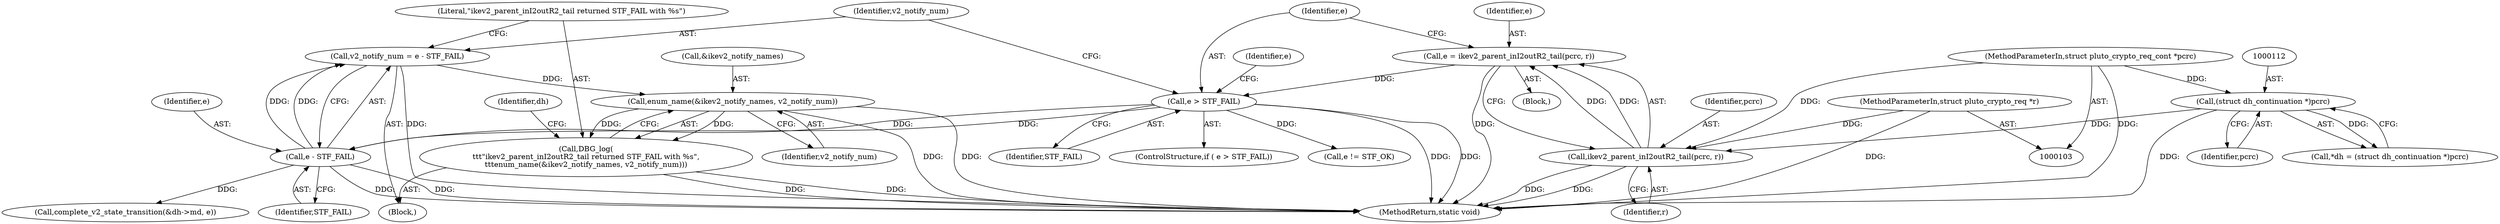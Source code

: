 digraph "0_libreswan_2899351224fe2940aec37d7656e1e392c0fe07f0_0@integer" {
"1000189" [label="(Call,v2_notify_num = e - STF_FAIL)"];
"1000191" [label="(Call,e - STF_FAIL)"];
"1000184" [label="(Call,e > STF_FAIL)"];
"1000178" [label="(Call,e = ikev2_parent_inI2outR2_tail(pcrc, r))"];
"1000180" [label="(Call,ikev2_parent_inI2outR2_tail(pcrc, r))"];
"1000111" [label="(Call,(struct dh_continuation *)pcrc)"];
"1000104" [label="(MethodParameterIn,struct pluto_crypto_req_cont *pcrc)"];
"1000105" [label="(MethodParameterIn,struct pluto_crypto_req *r)"];
"1000196" [label="(Call,enum_name(&ikev2_notify_names, v2_notify_num))"];
"1000194" [label="(Call,DBG_log(\n\t\t\t\"ikev2_parent_inI2outR2_tail returned STF_FAIL with %s\",\n\t\t\tenum_name(&ikev2_notify_names, v2_notify_num)))"];
"1000190" [label="(Identifier,v2_notify_num)"];
"1000194" [label="(Call,DBG_log(\n\t\t\t\"ikev2_parent_inI2outR2_tail returned STF_FAIL with %s\",\n\t\t\tenum_name(&ikev2_notify_names, v2_notify_num)))"];
"1000192" [label="(Identifier,e)"];
"1000186" [label="(Identifier,STF_FAIL)"];
"1000184" [label="(Call,e > STF_FAIL)"];
"1000195" [label="(Literal,\"ikev2_parent_inI2outR2_tail returned STF_FAIL with %s\")"];
"1000203" [label="(Identifier,e)"];
"1000182" [label="(Identifier,r)"];
"1000191" [label="(Call,e - STF_FAIL)"];
"1000105" [label="(MethodParameterIn,struct pluto_crypto_req *r)"];
"1000187" [label="(Block,)"];
"1000219" [label="(Call,complete_v2_state_transition(&dh->md, e))"];
"1000234" [label="(MethodReturn,static void)"];
"1000183" [label="(ControlStructure,if ( e > STF_FAIL))"];
"1000197" [label="(Call,&ikev2_notify_names)"];
"1000178" [label="(Call,e = ikev2_parent_inI2outR2_tail(pcrc, r))"];
"1000189" [label="(Call,v2_notify_num = e - STF_FAIL)"];
"1000107" [label="(Block,)"];
"1000111" [label="(Call,(struct dh_continuation *)pcrc)"];
"1000215" [label="(Identifier,dh)"];
"1000196" [label="(Call,enum_name(&ikev2_notify_names, v2_notify_num))"];
"1000180" [label="(Call,ikev2_parent_inI2outR2_tail(pcrc, r))"];
"1000113" [label="(Identifier,pcrc)"];
"1000109" [label="(Call,*dh = (struct dh_continuation *)pcrc)"];
"1000179" [label="(Identifier,e)"];
"1000193" [label="(Identifier,STF_FAIL)"];
"1000202" [label="(Call,e != STF_OK)"];
"1000181" [label="(Identifier,pcrc)"];
"1000104" [label="(MethodParameterIn,struct pluto_crypto_req_cont *pcrc)"];
"1000185" [label="(Identifier,e)"];
"1000199" [label="(Identifier,v2_notify_num)"];
"1000189" -> "1000187"  [label="AST: "];
"1000189" -> "1000191"  [label="CFG: "];
"1000190" -> "1000189"  [label="AST: "];
"1000191" -> "1000189"  [label="AST: "];
"1000195" -> "1000189"  [label="CFG: "];
"1000189" -> "1000234"  [label="DDG: "];
"1000191" -> "1000189"  [label="DDG: "];
"1000191" -> "1000189"  [label="DDG: "];
"1000189" -> "1000196"  [label="DDG: "];
"1000191" -> "1000193"  [label="CFG: "];
"1000192" -> "1000191"  [label="AST: "];
"1000193" -> "1000191"  [label="AST: "];
"1000191" -> "1000234"  [label="DDG: "];
"1000191" -> "1000234"  [label="DDG: "];
"1000184" -> "1000191"  [label="DDG: "];
"1000184" -> "1000191"  [label="DDG: "];
"1000191" -> "1000219"  [label="DDG: "];
"1000184" -> "1000183"  [label="AST: "];
"1000184" -> "1000186"  [label="CFG: "];
"1000185" -> "1000184"  [label="AST: "];
"1000186" -> "1000184"  [label="AST: "];
"1000190" -> "1000184"  [label="CFG: "];
"1000203" -> "1000184"  [label="CFG: "];
"1000184" -> "1000234"  [label="DDG: "];
"1000184" -> "1000234"  [label="DDG: "];
"1000178" -> "1000184"  [label="DDG: "];
"1000184" -> "1000202"  [label="DDG: "];
"1000178" -> "1000107"  [label="AST: "];
"1000178" -> "1000180"  [label="CFG: "];
"1000179" -> "1000178"  [label="AST: "];
"1000180" -> "1000178"  [label="AST: "];
"1000185" -> "1000178"  [label="CFG: "];
"1000178" -> "1000234"  [label="DDG: "];
"1000180" -> "1000178"  [label="DDG: "];
"1000180" -> "1000178"  [label="DDG: "];
"1000180" -> "1000182"  [label="CFG: "];
"1000181" -> "1000180"  [label="AST: "];
"1000182" -> "1000180"  [label="AST: "];
"1000180" -> "1000234"  [label="DDG: "];
"1000180" -> "1000234"  [label="DDG: "];
"1000111" -> "1000180"  [label="DDG: "];
"1000104" -> "1000180"  [label="DDG: "];
"1000105" -> "1000180"  [label="DDG: "];
"1000111" -> "1000109"  [label="AST: "];
"1000111" -> "1000113"  [label="CFG: "];
"1000112" -> "1000111"  [label="AST: "];
"1000113" -> "1000111"  [label="AST: "];
"1000109" -> "1000111"  [label="CFG: "];
"1000111" -> "1000234"  [label="DDG: "];
"1000111" -> "1000109"  [label="DDG: "];
"1000104" -> "1000111"  [label="DDG: "];
"1000104" -> "1000103"  [label="AST: "];
"1000104" -> "1000234"  [label="DDG: "];
"1000105" -> "1000103"  [label="AST: "];
"1000105" -> "1000234"  [label="DDG: "];
"1000196" -> "1000194"  [label="AST: "];
"1000196" -> "1000199"  [label="CFG: "];
"1000197" -> "1000196"  [label="AST: "];
"1000199" -> "1000196"  [label="AST: "];
"1000194" -> "1000196"  [label="CFG: "];
"1000196" -> "1000234"  [label="DDG: "];
"1000196" -> "1000234"  [label="DDG: "];
"1000196" -> "1000194"  [label="DDG: "];
"1000196" -> "1000194"  [label="DDG: "];
"1000194" -> "1000187"  [label="AST: "];
"1000195" -> "1000194"  [label="AST: "];
"1000215" -> "1000194"  [label="CFG: "];
"1000194" -> "1000234"  [label="DDG: "];
"1000194" -> "1000234"  [label="DDG: "];
}
